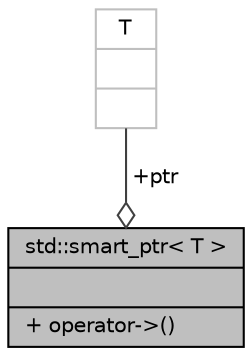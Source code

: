 digraph "std::smart_ptr&lt; T &gt;"
{
  edge [fontname="Helvetica",fontsize="10",labelfontname="Helvetica",labelfontsize="10"];
  node [fontname="Helvetica",fontsize="10",shape=record];
  Node834 [label="{std::smart_ptr\< T \>\n||+ operator-\>()\l}",height=0.2,width=0.4,color="black", fillcolor="grey75", style="filled", fontcolor="black"];
  Node835 -> Node834 [color="grey25",fontsize="10",style="solid",label=" +ptr" ,arrowhead="odiamond",fontname="Helvetica"];
  Node835 [label="{T\n||}",height=0.2,width=0.4,color="grey75", fillcolor="white", style="filled"];
}
